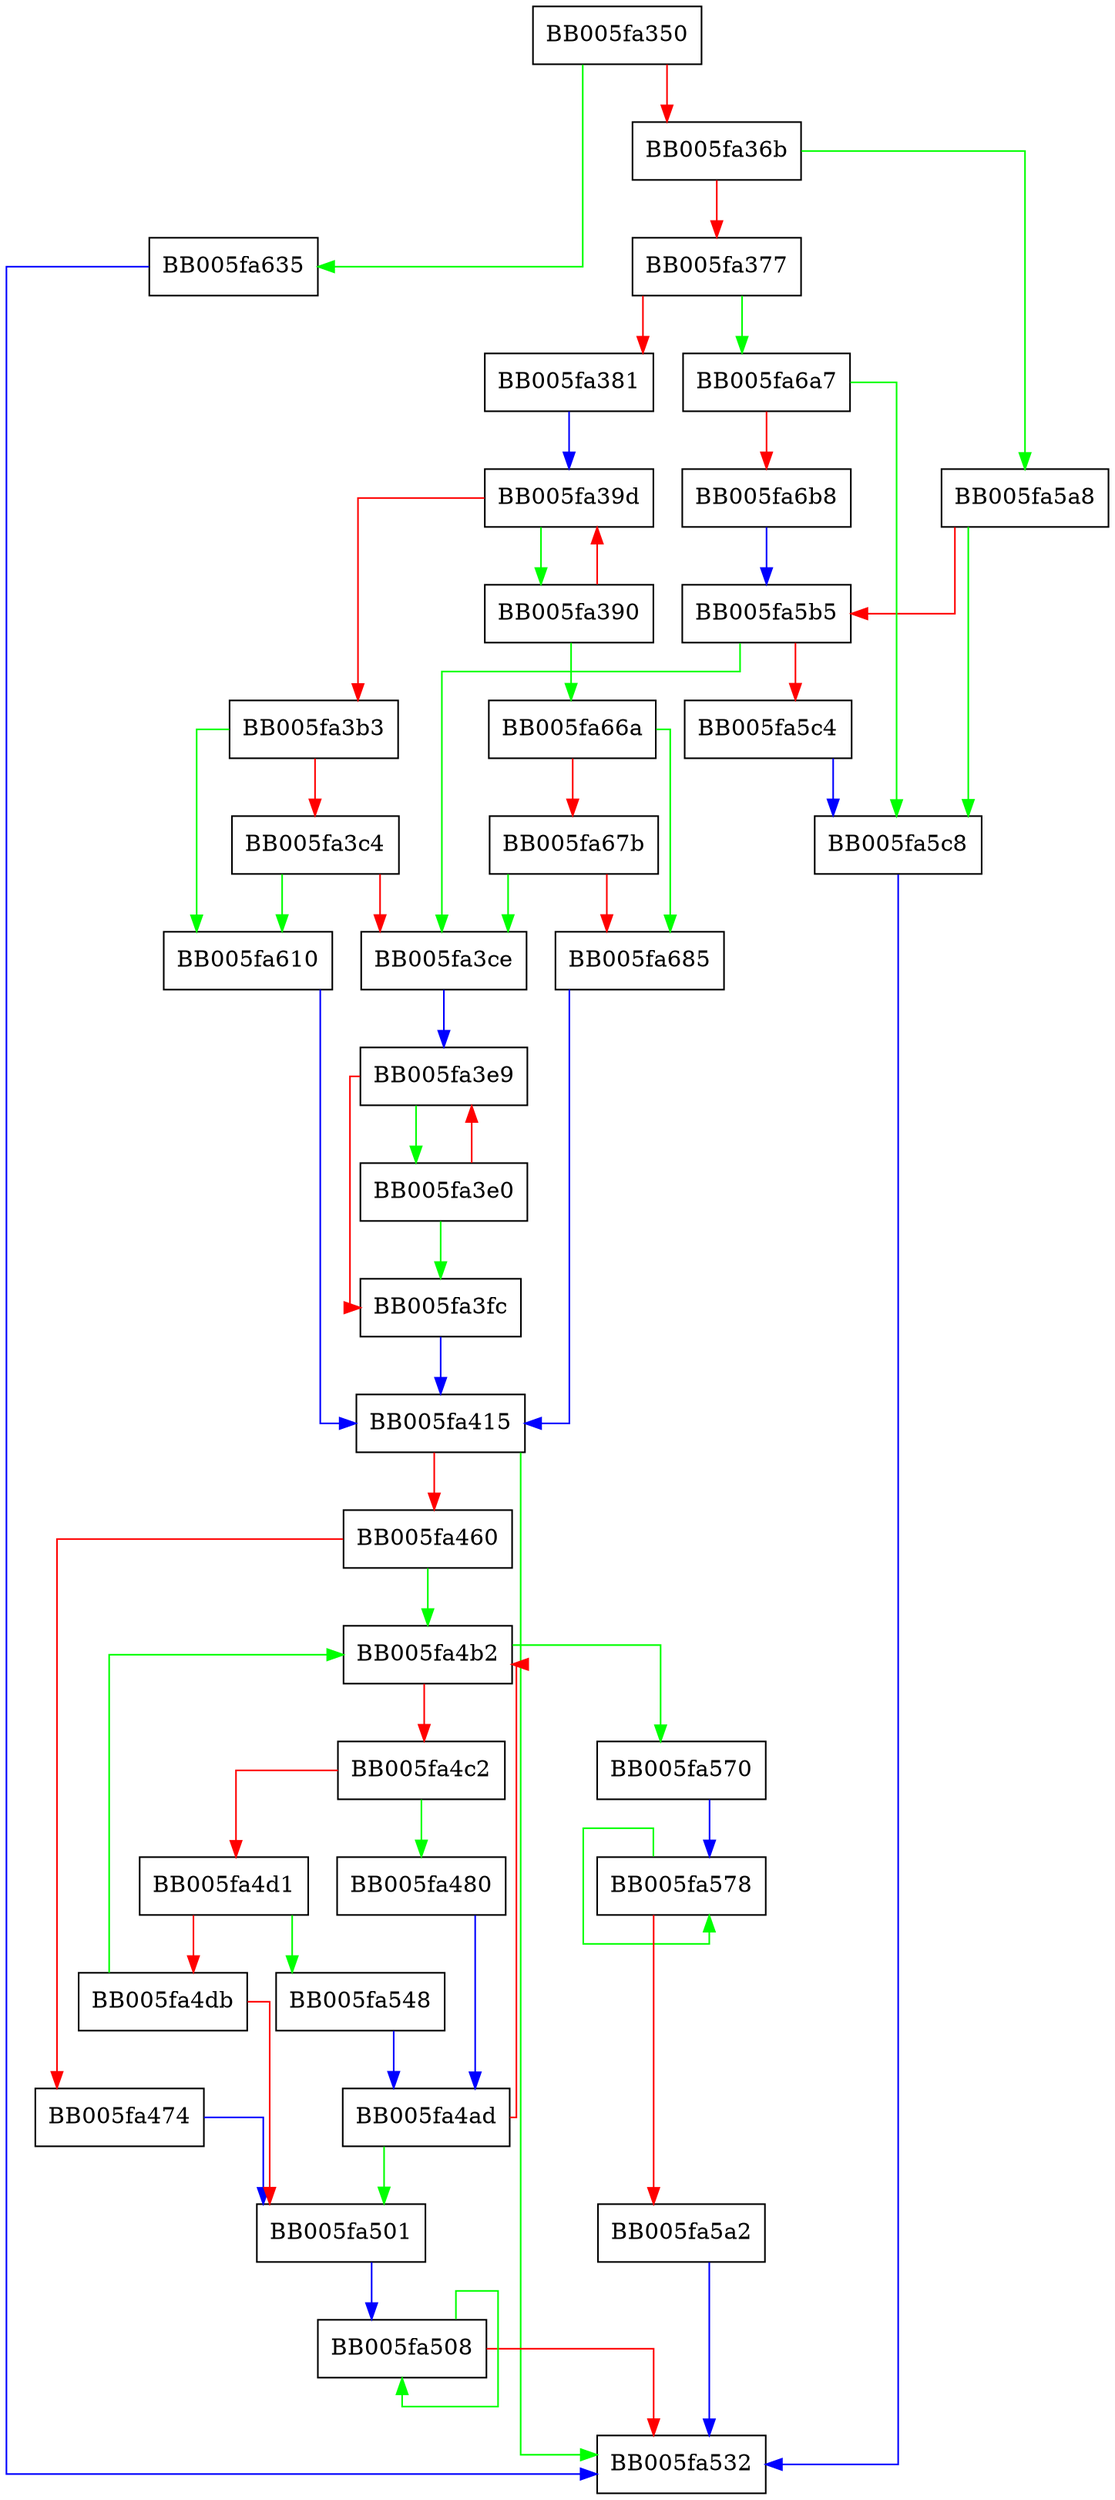 digraph OSSL_PARAM_merge {
  node [shape="box"];
  graph [splines=ortho];
  BB005fa350 -> BB005fa635 [color="green"];
  BB005fa350 -> BB005fa36b [color="red"];
  BB005fa36b -> BB005fa5a8 [color="green"];
  BB005fa36b -> BB005fa377 [color="red"];
  BB005fa377 -> BB005fa6a7 [color="green"];
  BB005fa377 -> BB005fa381 [color="red"];
  BB005fa381 -> BB005fa39d [color="blue"];
  BB005fa390 -> BB005fa66a [color="green"];
  BB005fa390 -> BB005fa39d [color="red"];
  BB005fa39d -> BB005fa390 [color="green"];
  BB005fa39d -> BB005fa3b3 [color="red"];
  BB005fa3b3 -> BB005fa610 [color="green"];
  BB005fa3b3 -> BB005fa3c4 [color="red"];
  BB005fa3c4 -> BB005fa610 [color="green"];
  BB005fa3c4 -> BB005fa3ce [color="red"];
  BB005fa3ce -> BB005fa3e9 [color="blue"];
  BB005fa3e0 -> BB005fa3fc [color="green"];
  BB005fa3e0 -> BB005fa3e9 [color="red"];
  BB005fa3e9 -> BB005fa3e0 [color="green"];
  BB005fa3e9 -> BB005fa3fc [color="red"];
  BB005fa3fc -> BB005fa415 [color="blue"];
  BB005fa415 -> BB005fa532 [color="green"];
  BB005fa415 -> BB005fa460 [color="red"];
  BB005fa460 -> BB005fa4b2 [color="green"];
  BB005fa460 -> BB005fa474 [color="red"];
  BB005fa474 -> BB005fa501 [color="blue"];
  BB005fa480 -> BB005fa4ad [color="blue"];
  BB005fa4ad -> BB005fa501 [color="green"];
  BB005fa4ad -> BB005fa4b2 [color="red"];
  BB005fa4b2 -> BB005fa570 [color="green"];
  BB005fa4b2 -> BB005fa4c2 [color="red"];
  BB005fa4c2 -> BB005fa480 [color="green"];
  BB005fa4c2 -> BB005fa4d1 [color="red"];
  BB005fa4d1 -> BB005fa548 [color="green"];
  BB005fa4d1 -> BB005fa4db [color="red"];
  BB005fa4db -> BB005fa4b2 [color="green"];
  BB005fa4db -> BB005fa501 [color="red"];
  BB005fa501 -> BB005fa508 [color="blue"];
  BB005fa508 -> BB005fa508 [color="green"];
  BB005fa508 -> BB005fa532 [color="red"];
  BB005fa548 -> BB005fa4ad [color="blue"];
  BB005fa570 -> BB005fa578 [color="blue"];
  BB005fa578 -> BB005fa578 [color="green"];
  BB005fa578 -> BB005fa5a2 [color="red"];
  BB005fa5a2 -> BB005fa532 [color="blue"];
  BB005fa5a8 -> BB005fa5c8 [color="green"];
  BB005fa5a8 -> BB005fa5b5 [color="red"];
  BB005fa5b5 -> BB005fa3ce [color="green"];
  BB005fa5b5 -> BB005fa5c4 [color="red"];
  BB005fa5c4 -> BB005fa5c8 [color="blue"];
  BB005fa5c8 -> BB005fa532 [color="blue"];
  BB005fa610 -> BB005fa415 [color="blue"];
  BB005fa635 -> BB005fa532 [color="blue"];
  BB005fa66a -> BB005fa685 [color="green"];
  BB005fa66a -> BB005fa67b [color="red"];
  BB005fa67b -> BB005fa3ce [color="green"];
  BB005fa67b -> BB005fa685 [color="red"];
  BB005fa685 -> BB005fa415 [color="blue"];
  BB005fa6a7 -> BB005fa5c8 [color="green"];
  BB005fa6a7 -> BB005fa6b8 [color="red"];
  BB005fa6b8 -> BB005fa5b5 [color="blue"];
}